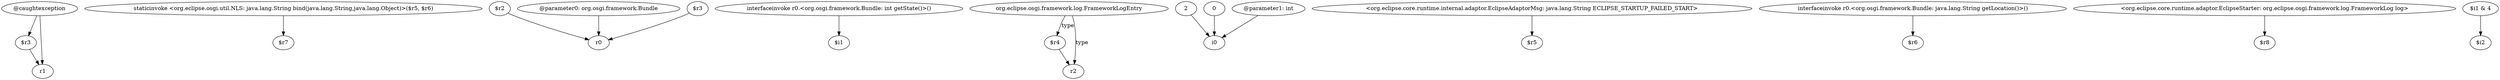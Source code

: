 digraph g {
0[label="@caughtexception"]
1[label="$r3"]
0->1[label=""]
2[label="staticinvoke <org.eclipse.osgi.util.NLS: java.lang.String bind(java.lang.String,java.lang.Object)>($r5, $r6)"]
3[label="$r7"]
2->3[label=""]
4[label="$r2"]
5[label="r0"]
4->5[label=""]
6[label="interfaceinvoke r0.<org.osgi.framework.Bundle: int getState()>()"]
7[label="$i1"]
6->7[label=""]
8[label="$r4"]
9[label="r2"]
8->9[label=""]
10[label="2"]
11[label="i0"]
10->11[label=""]
12[label="@parameter0: org.osgi.framework.Bundle"]
12->5[label=""]
13[label="<org.eclipse.core.runtime.internal.adaptor.EclipseAdaptorMsg: java.lang.String ECLIPSE_STARTUP_FAILED_START>"]
14[label="$r5"]
13->14[label=""]
15[label="0"]
15->11[label=""]
16[label="@parameter1: int"]
16->11[label=""]
17[label="org.eclipse.osgi.framework.log.FrameworkLogEntry"]
17->8[label="type"]
18[label="r1"]
1->18[label=""]
19[label="interfaceinvoke r0.<org.osgi.framework.Bundle: java.lang.String getLocation()>()"]
20[label="$r6"]
19->20[label=""]
21[label="<org.eclipse.core.runtime.adaptor.EclipseStarter: org.eclipse.osgi.framework.log.FrameworkLog log>"]
22[label="$r8"]
21->22[label=""]
23[label="$r3"]
23->5[label=""]
24[label="$i1 & 4"]
25[label="$i2"]
24->25[label=""]
0->18[label=""]
17->9[label="type"]
}